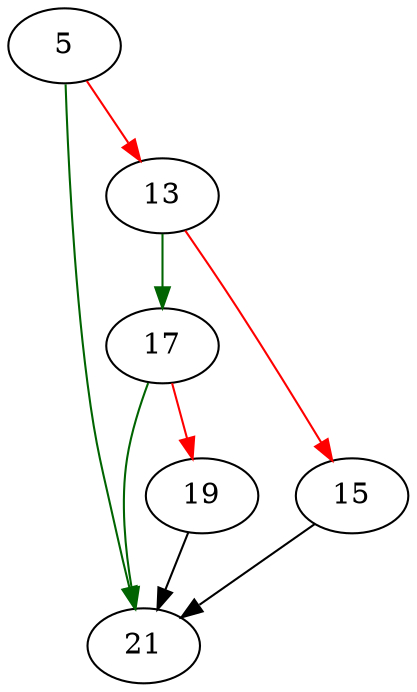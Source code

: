 strict digraph "base32_decode_alloc_ctx" {
	// Node definitions.
	5 [entry=true];
	21;
	13;
	17;
	15;
	19;

	// Edge definitions.
	5 -> 21 [
		color=darkgreen
		cond=true
	];
	5 -> 13 [
		color=red
		cond=false
	];
	13 -> 17 [
		color=darkgreen
		cond=true
	];
	13 -> 15 [
		color=red
		cond=false
	];
	17 -> 21 [
		color=darkgreen
		cond=true
	];
	17 -> 19 [
		color=red
		cond=false
	];
	15 -> 21;
	19 -> 21;
}